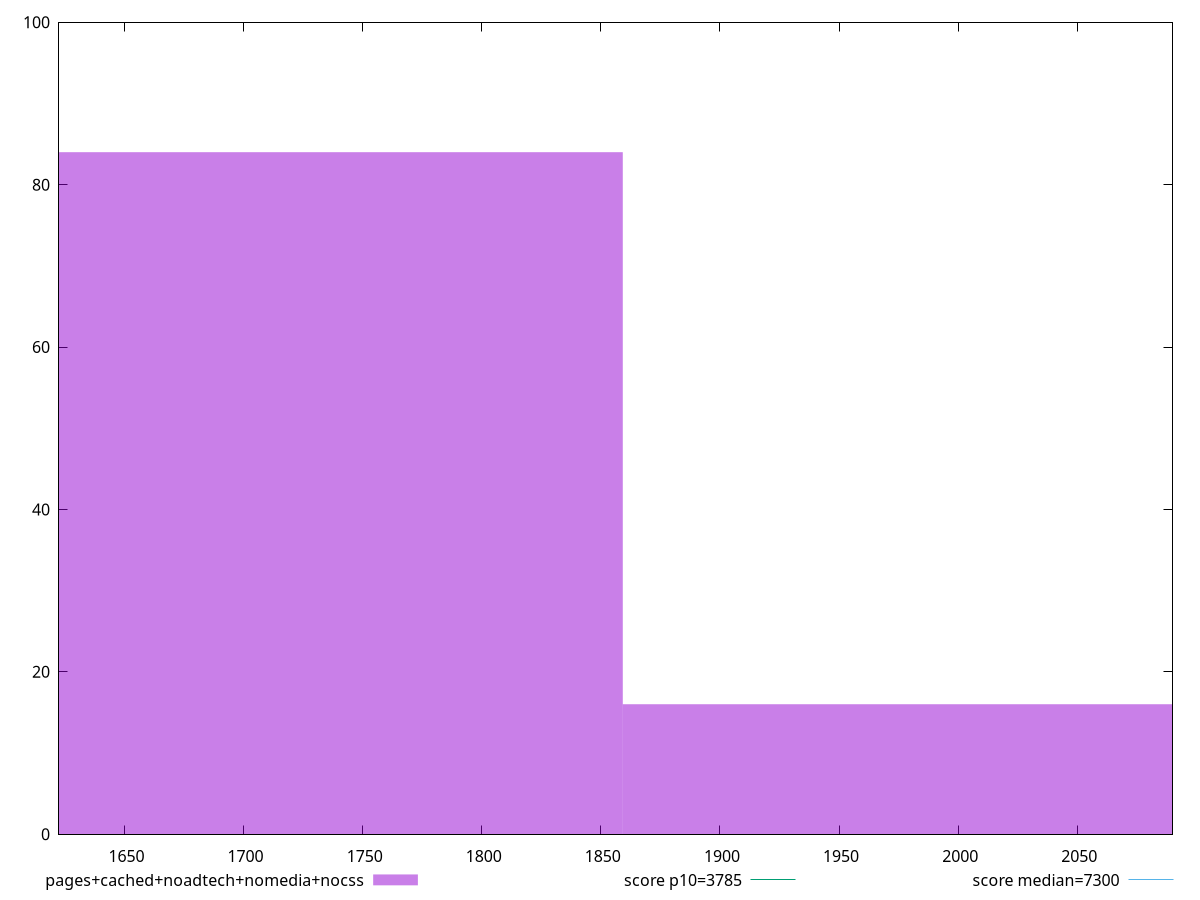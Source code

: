 reset

$pagesCachedNoadtechNomediaNocss <<EOF
1983.159019361198 16
1735.2641419410484 84
EOF

set key outside below
set boxwidth 247.89487742014975
set xrange [1622.5395000000003:2089.98]
set yrange [0:100]
set trange [0:100]
set style fill transparent solid 0.5 noborder

set parametric
set terminal svg size 640, 490 enhanced background rgb 'white'
set output "report_00012_2021-02-09T11:01:39.952Z/interactive/comparison/histogram/4_vs_5.svg"

plot $pagesCachedNoadtechNomediaNocss title "pages+cached+noadtech+nomedia+nocss" with boxes, \
     3785,t title "score p10=3785", \
     7300,t title "score median=7300"

reset
